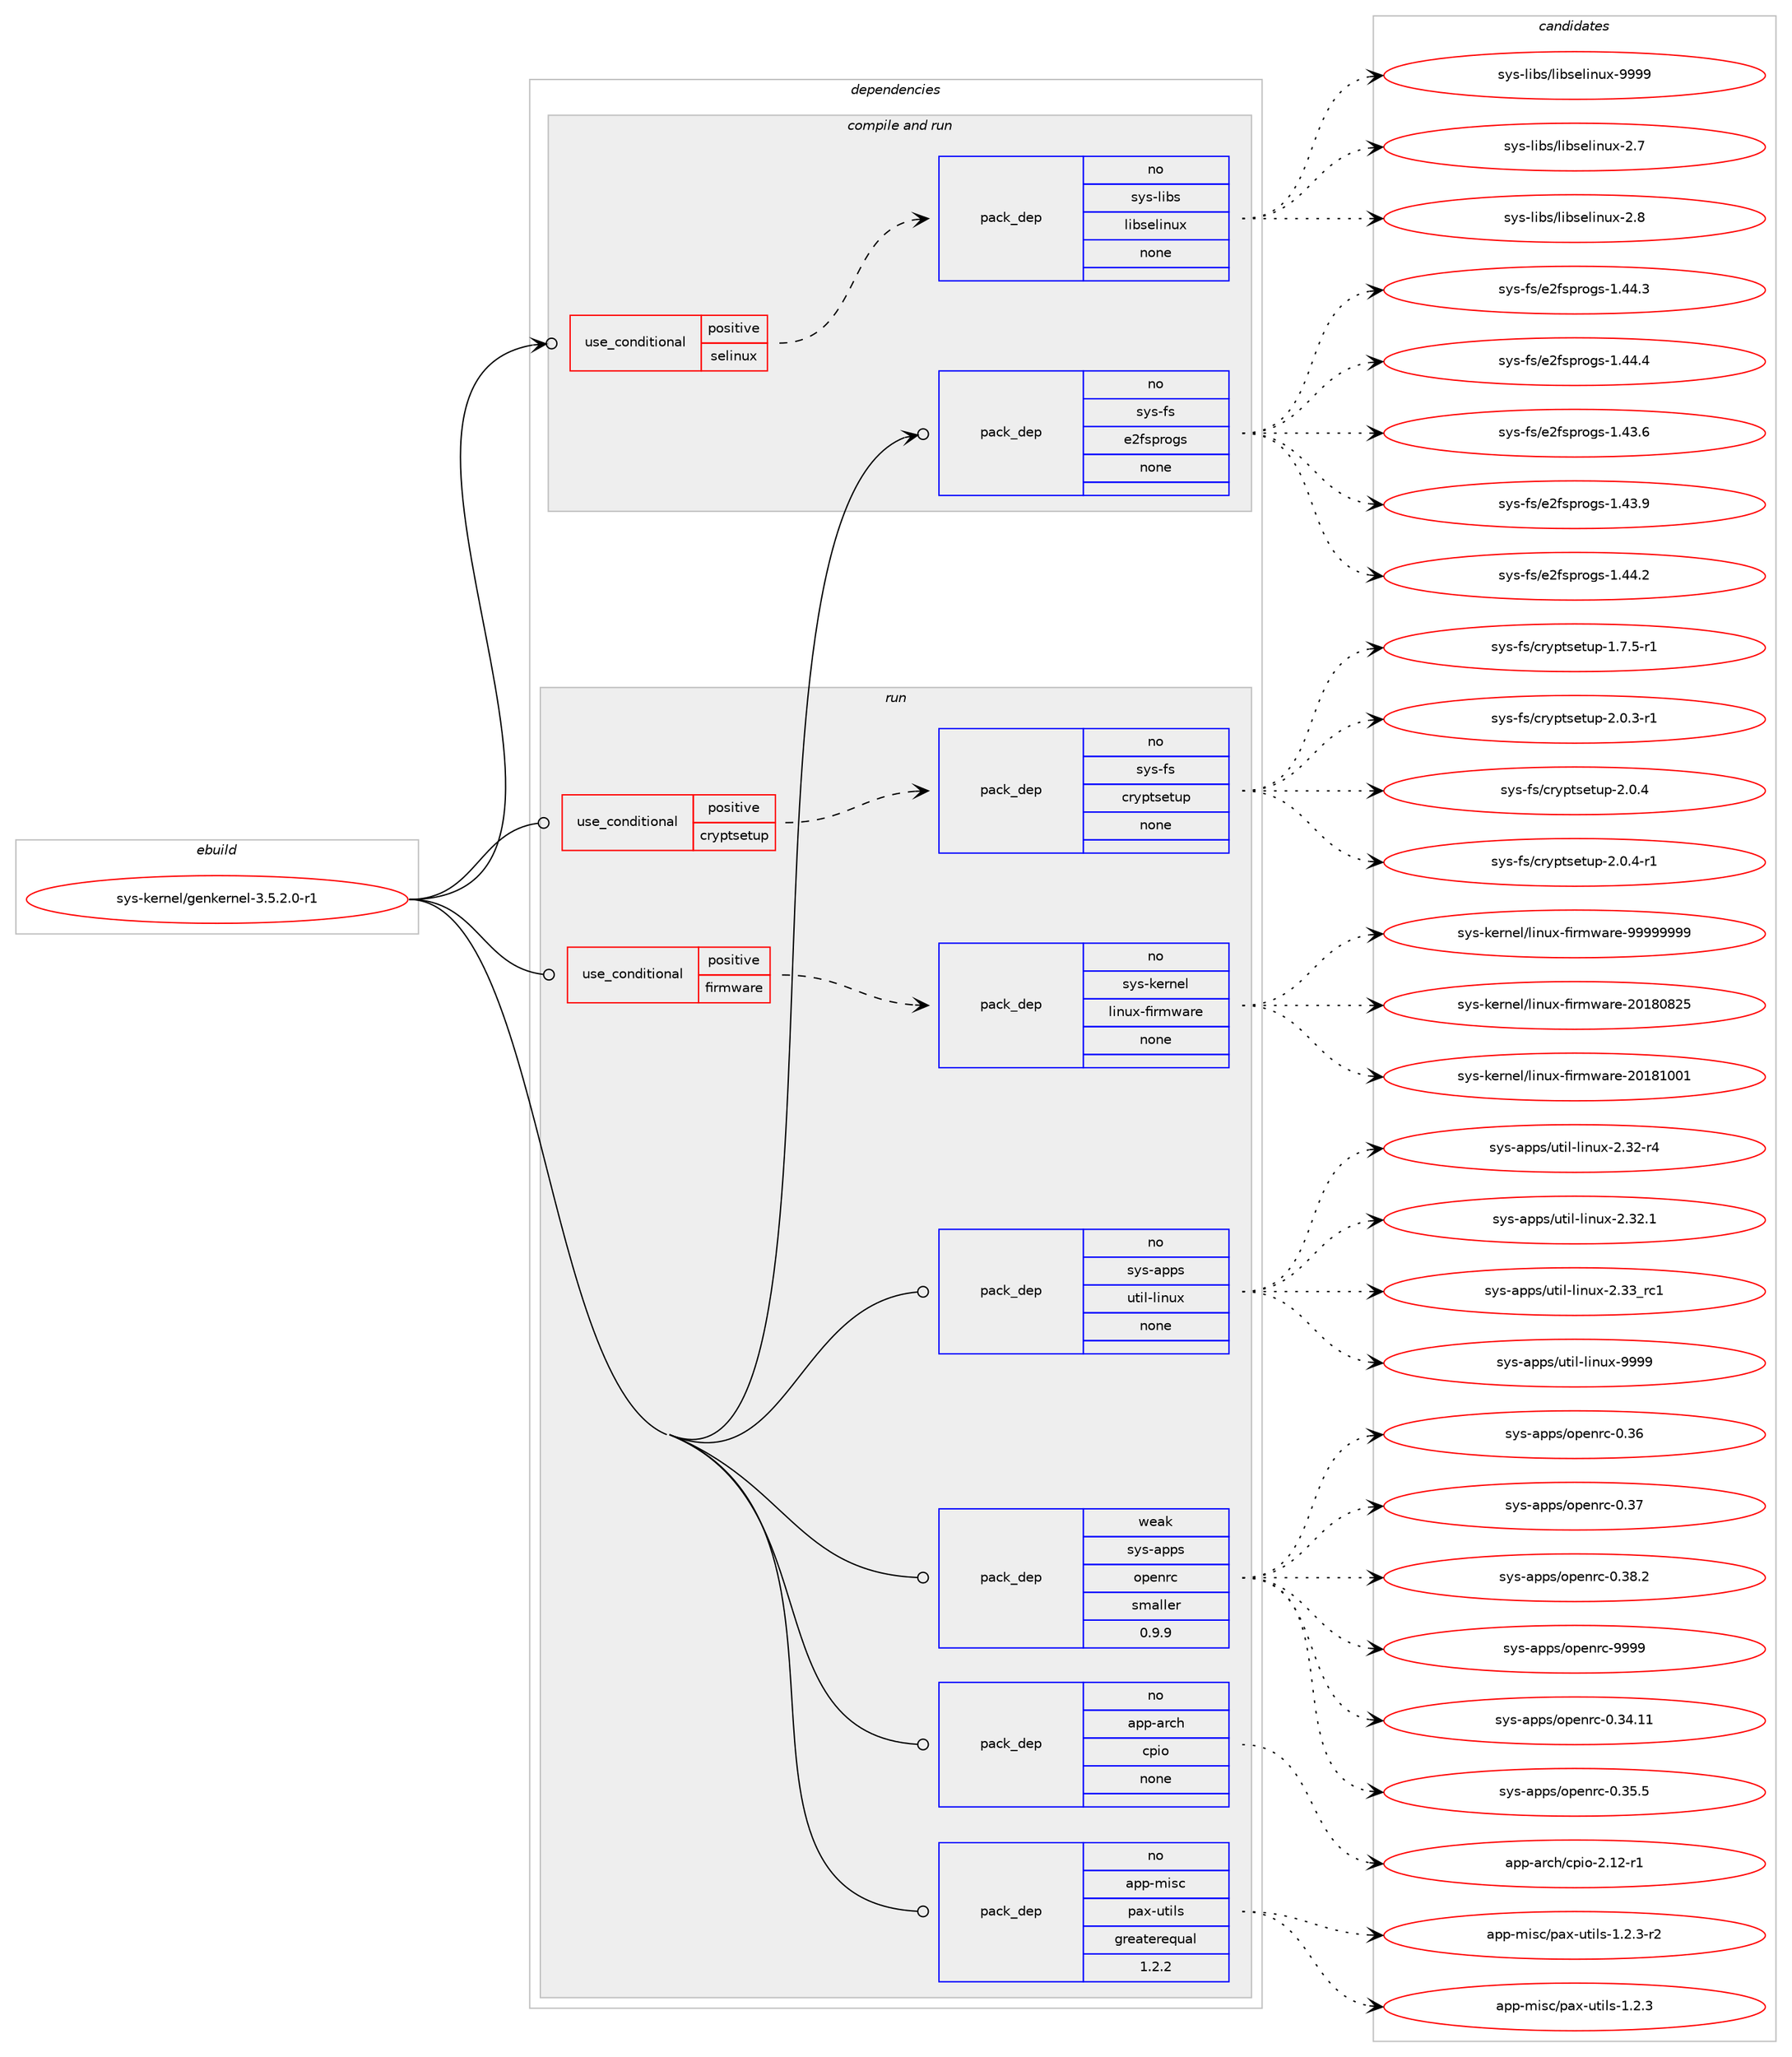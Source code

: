 digraph prolog {

# *************
# Graph options
# *************

newrank=true;
concentrate=true;
compound=true;
graph [rankdir=LR,fontname=Helvetica,fontsize=10,ranksep=1.5];#, ranksep=2.5, nodesep=0.2];
edge  [arrowhead=vee];
node  [fontname=Helvetica,fontsize=10];

# **********
# The ebuild
# **********

subgraph cluster_leftcol {
color=gray;
rank=same;
label=<<i>ebuild</i>>;
id [label="sys-kernel/genkernel-3.5.2.0-r1", color=red, width=4, href="../sys-kernel/genkernel-3.5.2.0-r1.svg"];
}

# ****************
# The dependencies
# ****************

subgraph cluster_midcol {
color=gray;
label=<<i>dependencies</i>>;
subgraph cluster_compile {
fillcolor="#eeeeee";
style=filled;
label=<<i>compile</i>>;
}
subgraph cluster_compileandrun {
fillcolor="#eeeeee";
style=filled;
label=<<i>compile and run</i>>;
subgraph cond1887 {
dependency9377 [label=<<TABLE BORDER="0" CELLBORDER="1" CELLSPACING="0" CELLPADDING="4"><TR><TD ROWSPAN="3" CELLPADDING="10">use_conditional</TD></TR><TR><TD>positive</TD></TR><TR><TD>selinux</TD></TR></TABLE>>, shape=none, color=red];
subgraph pack7282 {
dependency9378 [label=<<TABLE BORDER="0" CELLBORDER="1" CELLSPACING="0" CELLPADDING="4" WIDTH="220"><TR><TD ROWSPAN="6" CELLPADDING="30">pack_dep</TD></TR><TR><TD WIDTH="110">no</TD></TR><TR><TD>sys-libs</TD></TR><TR><TD>libselinux</TD></TR><TR><TD>none</TD></TR><TR><TD></TD></TR></TABLE>>, shape=none, color=blue];
}
dependency9377:e -> dependency9378:w [weight=20,style="dashed",arrowhead="vee"];
}
id:e -> dependency9377:w [weight=20,style="solid",arrowhead="odotvee"];
subgraph pack7283 {
dependency9379 [label=<<TABLE BORDER="0" CELLBORDER="1" CELLSPACING="0" CELLPADDING="4" WIDTH="220"><TR><TD ROWSPAN="6" CELLPADDING="30">pack_dep</TD></TR><TR><TD WIDTH="110">no</TD></TR><TR><TD>sys-fs</TD></TR><TR><TD>e2fsprogs</TD></TR><TR><TD>none</TD></TR><TR><TD></TD></TR></TABLE>>, shape=none, color=blue];
}
id:e -> dependency9379:w [weight=20,style="solid",arrowhead="odotvee"];
}
subgraph cluster_run {
fillcolor="#eeeeee";
style=filled;
label=<<i>run</i>>;
subgraph cond1888 {
dependency9380 [label=<<TABLE BORDER="0" CELLBORDER="1" CELLSPACING="0" CELLPADDING="4"><TR><TD ROWSPAN="3" CELLPADDING="10">use_conditional</TD></TR><TR><TD>positive</TD></TR><TR><TD>cryptsetup</TD></TR></TABLE>>, shape=none, color=red];
subgraph pack7284 {
dependency9381 [label=<<TABLE BORDER="0" CELLBORDER="1" CELLSPACING="0" CELLPADDING="4" WIDTH="220"><TR><TD ROWSPAN="6" CELLPADDING="30">pack_dep</TD></TR><TR><TD WIDTH="110">no</TD></TR><TR><TD>sys-fs</TD></TR><TR><TD>cryptsetup</TD></TR><TR><TD>none</TD></TR><TR><TD></TD></TR></TABLE>>, shape=none, color=blue];
}
dependency9380:e -> dependency9381:w [weight=20,style="dashed",arrowhead="vee"];
}
id:e -> dependency9380:w [weight=20,style="solid",arrowhead="odot"];
subgraph cond1889 {
dependency9382 [label=<<TABLE BORDER="0" CELLBORDER="1" CELLSPACING="0" CELLPADDING="4"><TR><TD ROWSPAN="3" CELLPADDING="10">use_conditional</TD></TR><TR><TD>positive</TD></TR><TR><TD>firmware</TD></TR></TABLE>>, shape=none, color=red];
subgraph pack7285 {
dependency9383 [label=<<TABLE BORDER="0" CELLBORDER="1" CELLSPACING="0" CELLPADDING="4" WIDTH="220"><TR><TD ROWSPAN="6" CELLPADDING="30">pack_dep</TD></TR><TR><TD WIDTH="110">no</TD></TR><TR><TD>sys-kernel</TD></TR><TR><TD>linux-firmware</TD></TR><TR><TD>none</TD></TR><TR><TD></TD></TR></TABLE>>, shape=none, color=blue];
}
dependency9382:e -> dependency9383:w [weight=20,style="dashed",arrowhead="vee"];
}
id:e -> dependency9382:w [weight=20,style="solid",arrowhead="odot"];
subgraph pack7286 {
dependency9384 [label=<<TABLE BORDER="0" CELLBORDER="1" CELLSPACING="0" CELLPADDING="4" WIDTH="220"><TR><TD ROWSPAN="6" CELLPADDING="30">pack_dep</TD></TR><TR><TD WIDTH="110">no</TD></TR><TR><TD>app-arch</TD></TR><TR><TD>cpio</TD></TR><TR><TD>none</TD></TR><TR><TD></TD></TR></TABLE>>, shape=none, color=blue];
}
id:e -> dependency9384:w [weight=20,style="solid",arrowhead="odot"];
subgraph pack7287 {
dependency9385 [label=<<TABLE BORDER="0" CELLBORDER="1" CELLSPACING="0" CELLPADDING="4" WIDTH="220"><TR><TD ROWSPAN="6" CELLPADDING="30">pack_dep</TD></TR><TR><TD WIDTH="110">no</TD></TR><TR><TD>app-misc</TD></TR><TR><TD>pax-utils</TD></TR><TR><TD>greaterequal</TD></TR><TR><TD>1.2.2</TD></TR></TABLE>>, shape=none, color=blue];
}
id:e -> dependency9385:w [weight=20,style="solid",arrowhead="odot"];
subgraph pack7288 {
dependency9386 [label=<<TABLE BORDER="0" CELLBORDER="1" CELLSPACING="0" CELLPADDING="4" WIDTH="220"><TR><TD ROWSPAN="6" CELLPADDING="30">pack_dep</TD></TR><TR><TD WIDTH="110">no</TD></TR><TR><TD>sys-apps</TD></TR><TR><TD>util-linux</TD></TR><TR><TD>none</TD></TR><TR><TD></TD></TR></TABLE>>, shape=none, color=blue];
}
id:e -> dependency9386:w [weight=20,style="solid",arrowhead="odot"];
subgraph pack7289 {
dependency9387 [label=<<TABLE BORDER="0" CELLBORDER="1" CELLSPACING="0" CELLPADDING="4" WIDTH="220"><TR><TD ROWSPAN="6" CELLPADDING="30">pack_dep</TD></TR><TR><TD WIDTH="110">weak</TD></TR><TR><TD>sys-apps</TD></TR><TR><TD>openrc</TD></TR><TR><TD>smaller</TD></TR><TR><TD>0.9.9</TD></TR></TABLE>>, shape=none, color=blue];
}
id:e -> dependency9387:w [weight=20,style="solid",arrowhead="odot"];
}
}

# **************
# The candidates
# **************

subgraph cluster_choices {
rank=same;
color=gray;
label=<<i>candidates</i>>;

subgraph choice7282 {
color=black;
nodesep=1;
choice1151211154510810598115471081059811510110810511011712045504655 [label="sys-libs/libselinux-2.7", color=red, width=4,href="../sys-libs/libselinux-2.7.svg"];
choice1151211154510810598115471081059811510110810511011712045504656 [label="sys-libs/libselinux-2.8", color=red, width=4,href="../sys-libs/libselinux-2.8.svg"];
choice115121115451081059811547108105981151011081051101171204557575757 [label="sys-libs/libselinux-9999", color=red, width=4,href="../sys-libs/libselinux-9999.svg"];
dependency9378:e -> choice1151211154510810598115471081059811510110810511011712045504655:w [style=dotted,weight="100"];
dependency9378:e -> choice1151211154510810598115471081059811510110810511011712045504656:w [style=dotted,weight="100"];
dependency9378:e -> choice115121115451081059811547108105981151011081051101171204557575757:w [style=dotted,weight="100"];
}
subgraph choice7283 {
color=black;
nodesep=1;
choice11512111545102115471015010211511211411110311545494652514654 [label="sys-fs/e2fsprogs-1.43.6", color=red, width=4,href="../sys-fs/e2fsprogs-1.43.6.svg"];
choice11512111545102115471015010211511211411110311545494652514657 [label="sys-fs/e2fsprogs-1.43.9", color=red, width=4,href="../sys-fs/e2fsprogs-1.43.9.svg"];
choice11512111545102115471015010211511211411110311545494652524650 [label="sys-fs/e2fsprogs-1.44.2", color=red, width=4,href="../sys-fs/e2fsprogs-1.44.2.svg"];
choice11512111545102115471015010211511211411110311545494652524651 [label="sys-fs/e2fsprogs-1.44.3", color=red, width=4,href="../sys-fs/e2fsprogs-1.44.3.svg"];
choice11512111545102115471015010211511211411110311545494652524652 [label="sys-fs/e2fsprogs-1.44.4", color=red, width=4,href="../sys-fs/e2fsprogs-1.44.4.svg"];
dependency9379:e -> choice11512111545102115471015010211511211411110311545494652514654:w [style=dotted,weight="100"];
dependency9379:e -> choice11512111545102115471015010211511211411110311545494652514657:w [style=dotted,weight="100"];
dependency9379:e -> choice11512111545102115471015010211511211411110311545494652524650:w [style=dotted,weight="100"];
dependency9379:e -> choice11512111545102115471015010211511211411110311545494652524651:w [style=dotted,weight="100"];
dependency9379:e -> choice11512111545102115471015010211511211411110311545494652524652:w [style=dotted,weight="100"];
}
subgraph choice7284 {
color=black;
nodesep=1;
choice1151211154510211547991141211121161151011161171124549465546534511449 [label="sys-fs/cryptsetup-1.7.5-r1", color=red, width=4,href="../sys-fs/cryptsetup-1.7.5-r1.svg"];
choice1151211154510211547991141211121161151011161171124550464846514511449 [label="sys-fs/cryptsetup-2.0.3-r1", color=red, width=4,href="../sys-fs/cryptsetup-2.0.3-r1.svg"];
choice115121115451021154799114121112116115101116117112455046484652 [label="sys-fs/cryptsetup-2.0.4", color=red, width=4,href="../sys-fs/cryptsetup-2.0.4.svg"];
choice1151211154510211547991141211121161151011161171124550464846524511449 [label="sys-fs/cryptsetup-2.0.4-r1", color=red, width=4,href="../sys-fs/cryptsetup-2.0.4-r1.svg"];
dependency9381:e -> choice1151211154510211547991141211121161151011161171124549465546534511449:w [style=dotted,weight="100"];
dependency9381:e -> choice1151211154510211547991141211121161151011161171124550464846514511449:w [style=dotted,weight="100"];
dependency9381:e -> choice115121115451021154799114121112116115101116117112455046484652:w [style=dotted,weight="100"];
dependency9381:e -> choice1151211154510211547991141211121161151011161171124550464846524511449:w [style=dotted,weight="100"];
}
subgraph choice7285 {
color=black;
nodesep=1;
choice11512111545107101114110101108471081051101171204510210511410911997114101455048495648565053 [label="sys-kernel/linux-firmware-20180825", color=red, width=4,href="../sys-kernel/linux-firmware-20180825.svg"];
choice11512111545107101114110101108471081051101171204510210511410911997114101455048495649484849 [label="sys-kernel/linux-firmware-20181001", color=red, width=4,href="../sys-kernel/linux-firmware-20181001.svg"];
choice11512111545107101114110101108471081051101171204510210511410911997114101455757575757575757 [label="sys-kernel/linux-firmware-99999999", color=red, width=4,href="../sys-kernel/linux-firmware-99999999.svg"];
dependency9383:e -> choice11512111545107101114110101108471081051101171204510210511410911997114101455048495648565053:w [style=dotted,weight="100"];
dependency9383:e -> choice11512111545107101114110101108471081051101171204510210511410911997114101455048495649484849:w [style=dotted,weight="100"];
dependency9383:e -> choice11512111545107101114110101108471081051101171204510210511410911997114101455757575757575757:w [style=dotted,weight="100"];
}
subgraph choice7286 {
color=black;
nodesep=1;
choice97112112459711499104479911210511145504649504511449 [label="app-arch/cpio-2.12-r1", color=red, width=4,href="../app-arch/cpio-2.12-r1.svg"];
dependency9384:e -> choice97112112459711499104479911210511145504649504511449:w [style=dotted,weight="100"];
}
subgraph choice7287 {
color=black;
nodesep=1;
choice971121124510910511599471129712045117116105108115454946504651 [label="app-misc/pax-utils-1.2.3", color=red, width=4,href="../app-misc/pax-utils-1.2.3.svg"];
choice9711211245109105115994711297120451171161051081154549465046514511450 [label="app-misc/pax-utils-1.2.3-r2", color=red, width=4,href="../app-misc/pax-utils-1.2.3-r2.svg"];
dependency9385:e -> choice971121124510910511599471129712045117116105108115454946504651:w [style=dotted,weight="100"];
dependency9385:e -> choice9711211245109105115994711297120451171161051081154549465046514511450:w [style=dotted,weight="100"];
}
subgraph choice7288 {
color=black;
nodesep=1;
choice1151211154597112112115471171161051084510810511011712045504651504511452 [label="sys-apps/util-linux-2.32-r4", color=red, width=4,href="../sys-apps/util-linux-2.32-r4.svg"];
choice1151211154597112112115471171161051084510810511011712045504651504649 [label="sys-apps/util-linux-2.32.1", color=red, width=4,href="../sys-apps/util-linux-2.32.1.svg"];
choice115121115459711211211547117116105108451081051101171204550465151951149949 [label="sys-apps/util-linux-2.33_rc1", color=red, width=4,href="../sys-apps/util-linux-2.33_rc1.svg"];
choice115121115459711211211547117116105108451081051101171204557575757 [label="sys-apps/util-linux-9999", color=red, width=4,href="../sys-apps/util-linux-9999.svg"];
dependency9386:e -> choice1151211154597112112115471171161051084510810511011712045504651504511452:w [style=dotted,weight="100"];
dependency9386:e -> choice1151211154597112112115471171161051084510810511011712045504651504649:w [style=dotted,weight="100"];
dependency9386:e -> choice115121115459711211211547117116105108451081051101171204550465151951149949:w [style=dotted,weight="100"];
dependency9386:e -> choice115121115459711211211547117116105108451081051101171204557575757:w [style=dotted,weight="100"];
}
subgraph choice7289 {
color=black;
nodesep=1;
choice115121115459711211211547111112101110114994548465152464949 [label="sys-apps/openrc-0.34.11", color=red, width=4,href="../sys-apps/openrc-0.34.11.svg"];
choice1151211154597112112115471111121011101149945484651534653 [label="sys-apps/openrc-0.35.5", color=red, width=4,href="../sys-apps/openrc-0.35.5.svg"];
choice115121115459711211211547111112101110114994548465154 [label="sys-apps/openrc-0.36", color=red, width=4,href="../sys-apps/openrc-0.36.svg"];
choice115121115459711211211547111112101110114994548465155 [label="sys-apps/openrc-0.37", color=red, width=4,href="../sys-apps/openrc-0.37.svg"];
choice1151211154597112112115471111121011101149945484651564650 [label="sys-apps/openrc-0.38.2", color=red, width=4,href="../sys-apps/openrc-0.38.2.svg"];
choice115121115459711211211547111112101110114994557575757 [label="sys-apps/openrc-9999", color=red, width=4,href="../sys-apps/openrc-9999.svg"];
dependency9387:e -> choice115121115459711211211547111112101110114994548465152464949:w [style=dotted,weight="100"];
dependency9387:e -> choice1151211154597112112115471111121011101149945484651534653:w [style=dotted,weight="100"];
dependency9387:e -> choice115121115459711211211547111112101110114994548465154:w [style=dotted,weight="100"];
dependency9387:e -> choice115121115459711211211547111112101110114994548465155:w [style=dotted,weight="100"];
dependency9387:e -> choice1151211154597112112115471111121011101149945484651564650:w [style=dotted,weight="100"];
dependency9387:e -> choice115121115459711211211547111112101110114994557575757:w [style=dotted,weight="100"];
}
}

}
